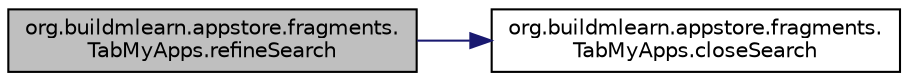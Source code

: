 digraph "org.buildmlearn.appstore.fragments.TabMyApps.refineSearch"
{
 // INTERACTIVE_SVG=YES
  bgcolor="transparent";
  edge [fontname="Helvetica",fontsize="10",labelfontname="Helvetica",labelfontsize="10"];
  node [fontname="Helvetica",fontsize="10",shape=record];
  rankdir="LR";
  Node1 [label="org.buildmlearn.appstore.fragments.\lTabMyApps.refineSearch",height=0.2,width=0.4,color="black", fillcolor="grey75", style="filled", fontcolor="black"];
  Node1 -> Node2 [color="midnightblue",fontsize="10",style="solid",fontname="Helvetica"];
  Node2 [label="org.buildmlearn.appstore.fragments.\lTabMyApps.closeSearch",height=0.2,width=0.4,color="black",URL="$d0/df6/classorg_1_1buildmlearn_1_1appstore_1_1fragments_1_1_tab_my_apps.html#ad2cfa4949b0adb6836ee7ddc5e07803b",tooltip="This method is called from the Navigation Activity. "];
}
